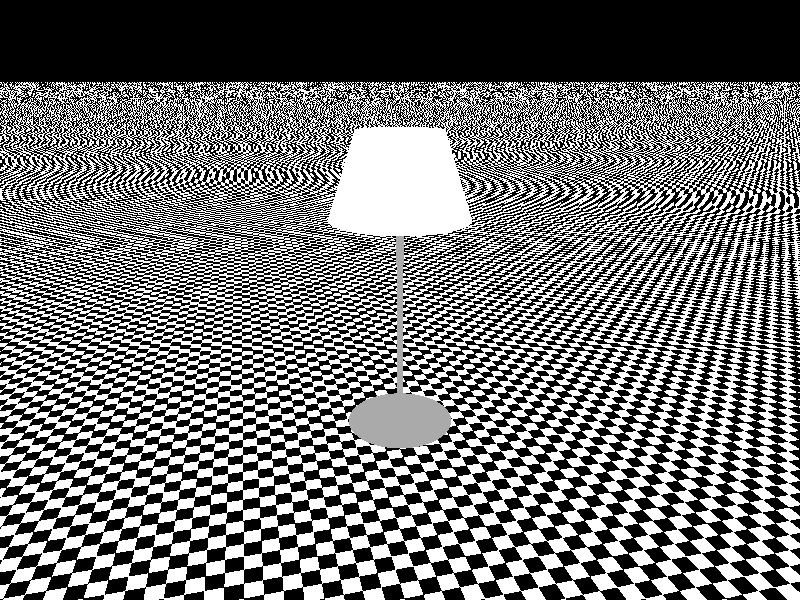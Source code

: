 #version 3.7
global_settings{ assumed_gamma 1.0 }
#default{ finish{ ambient 0.1 diffuse 0.9 }} 

#include "colors.inc"
#include "glass.inc"
         /*
light_source {
  <50, 20, 10>
  color White
}
       */

camera {
    location <10, 25, 40>
    look_at <0, 10, 0>     
    
    
    //location <5, 50, 0>
    //look_at <10, 0 ,0>
    
    //location <2, 18, 0>
    //look_at <0, 20, 0>
}                        
    
    
// lamp pole
lathe {
    linear_spline
    8,
    <0, 0>
    <4,0>
    <4, 0.1>
    <0.25, 0.1>
    <0.25, 16>
    <0.75, 16>
    <0.75, 18>
    <0.5, 18>

    pigment { color rgb <0.4, 0.4, 0.4> }
    finish {        
        roughness .001
        reflection {
            .75
            metallic
        }       
    }
}
                                 
                                 
                                 
// lamp shade
lathe {
    linear_spline
    2,
    <5, 16>
    <3, 22>                                 
    pigment { White filter 0.2 }
    finish {
        diffuse 0.9
        ambient 0.2 
        roughness 10
    }
    
}   

// light bulb
light_source {
    <0,0,0> color rgb <5,5,5>
    looks_like { 
        sphere { 
            <0,0,0>, 1           
            
            material {
                texture { 
                    pigment{ color rgb< 1, 1, 1> filter 0.9 }
                    finish { 
                        diffuse 0.1 
                        reflection 0.2  
                        specular 0.8 
                        roughness 0.0003 
                        phong 1 
                        phong_size 400
                        ambient 1
                    }
                }
                
                interior{ior 1.333}
            }
            
        }
    }       
    
    translate <0,20,0>
}                         

/*
sphere { <0, 18, 0>, 1
    pigment { color White} 
    finish {
        ambient 1
        specular 0.75
        

    } 

}*/
/*
light_source {
    <0, 18, 0>
    color White
}               
  */
plane { 
    <0,1,0>, 0 
    texture { 
        pigment { 
            checker 
                color rgb<0, 0, 0> 
                color rgb<0.5, 0.5, 0.5> *2
        }
        finish { phong 0.1}
    }
}
